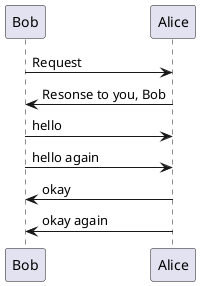@startuml Text Alignment
' Align Text to the right side
skinparam sequenceMessageAlign right
Bob -> Alice : Request
Alice -> Bob : Resonse to you, Bob

' Text of response message below the arrow
skinparam sequenceMessageAlign left
skinparam responseMessageBelowArrow true
Bob -> Alice : hello
Bob -> Alice : hello again
Alice -> Bob : okay
Alice -> Bob : okay again
@enduml
